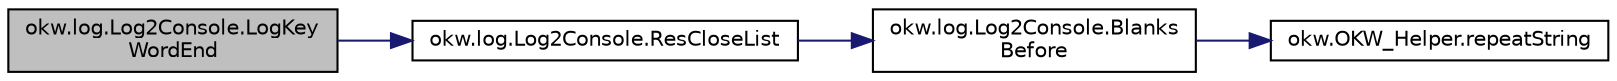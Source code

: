 digraph "okw.log.Log2Console.LogKeyWordEnd"
{
 // INTERACTIVE_SVG=YES
 // LATEX_PDF_SIZE
  edge [fontname="Helvetica",fontsize="10",labelfontname="Helvetica",labelfontsize="10"];
  node [fontname="Helvetica",fontsize="10",shape=record];
  rankdir="LR";
  Node96 [label="okw.log.Log2Console.LogKey\lWordEnd",height=0.2,width=0.4,color="black", fillcolor="grey75", style="filled", fontcolor="black",tooltip="LogKeyWordEnd:"];
  Node96 -> Node97 [color="midnightblue",fontsize="10",style="solid",fontname="Helvetica"];
  Node97 [label="okw.log.Log2Console.ResCloseList",height=0.2,width=0.4,color="black", fillcolor="white", style="filled",URL="$classokw_1_1log_1_1_log2_console.html#ab2120d2a3c68dc03a6a62d02570bfbd6",tooltip="ResCloseList: Closes the outline level."];
  Node97 -> Node98 [color="midnightblue",fontsize="10",style="solid",fontname="Helvetica"];
  Node98 [label="okw.log.Log2Console.Blanks\lBefore",height=0.2,width=0.4,color="black", fillcolor="white", style="filled",URL="$classokw_1_1log_1_1_log2_console.html#a418e8bba5b89f56ddaf2fea089dd24b2",tooltip="Erzeugt die Einrücktiefe für die Console-Ausgabe."];
  Node98 -> Node99 [color="midnightblue",fontsize="10",style="solid",fontname="Helvetica"];
  Node99 [label="okw.OKW_Helper.repeatString",height=0.2,width=0.4,color="black", fillcolor="white", style="filled",URL="$classokw_1_1_o_k_w___helper.html#ab5e676787808ed174e603c1e3bfcd176",tooltip=" "];
}
